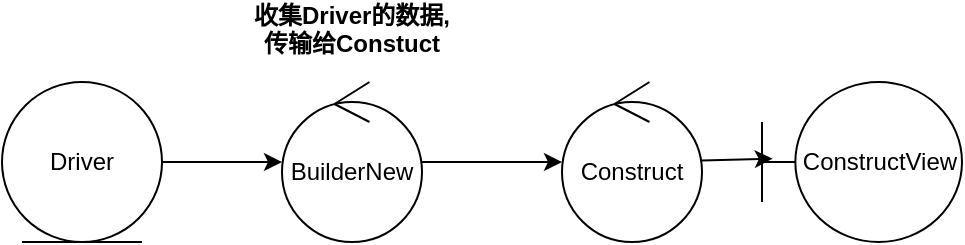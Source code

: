 <mxfile>
    <diagram id="-OW8OLyZM2tXZ07kCeCv" name="第 1 页">
        <mxGraphModel dx="1366" dy="629" grid="1" gridSize="10" guides="1" tooltips="1" connect="1" arrows="1" fold="1" page="1" pageScale="1" pageWidth="827" pageHeight="1169" math="0" shadow="0">
            <root>
                <mxCell id="0"/>
                <mxCell id="1" parent="0"/>
                <mxCell id="5" style="edgeStyle=none;html=1;" parent="1" source="3" target="4" edge="1">
                    <mxGeometry relative="1" as="geometry"/>
                </mxCell>
                <mxCell id="3" value="Driver" style="ellipse;shape=umlEntity;whiteSpace=wrap;html=1;" parent="1" vertex="1">
                    <mxGeometry x="180" y="240" width="80" height="80" as="geometry"/>
                </mxCell>
                <mxCell id="8" style="edgeStyle=none;html=1;" parent="1" source="4" target="7" edge="1">
                    <mxGeometry relative="1" as="geometry"/>
                </mxCell>
                <mxCell id="4" value="BuilderNew" style="ellipse;shape=umlControl;whiteSpace=wrap;html=1;" parent="1" vertex="1">
                    <mxGeometry x="320" y="240" width="70" height="80" as="geometry"/>
                </mxCell>
                <mxCell id="6" value="收集Driver的数据,&#10;传输给Constuct" style="text;align=center;fontStyle=1;verticalAlign=middle;spacingLeft=3;spacingRight=3;strokeColor=none;rotatable=0;points=[[0,0.5],[1,0.5]];portConstraint=eastwest;" parent="1" vertex="1">
                    <mxGeometry x="315" y="200" width="80" height="26" as="geometry"/>
                </mxCell>
                <mxCell id="10" style="edgeStyle=none;html=1;entryX=0.054;entryY=0.479;entryDx=0;entryDy=0;entryPerimeter=0;" parent="1" source="7" target="9" edge="1">
                    <mxGeometry relative="1" as="geometry"/>
                </mxCell>
                <mxCell id="7" value="Construct" style="ellipse;shape=umlControl;whiteSpace=wrap;html=1;" parent="1" vertex="1">
                    <mxGeometry x="460" y="240" width="70" height="80" as="geometry"/>
                </mxCell>
                <mxCell id="9" value="ConstructView" style="shape=umlBoundary;whiteSpace=wrap;html=1;" parent="1" vertex="1">
                    <mxGeometry x="560" y="240" width="100" height="80" as="geometry"/>
                </mxCell>
            </root>
        </mxGraphModel>
    </diagram>
</mxfile>